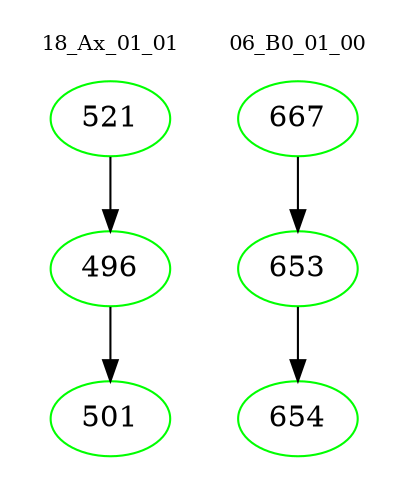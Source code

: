 digraph{
subgraph cluster_0 {
color = white
label = "18_Ax_01_01";
fontsize=10;
T0_521 [label="521", color="green"]
T0_521 -> T0_496 [color="black"]
T0_496 [label="496", color="green"]
T0_496 -> T0_501 [color="black"]
T0_501 [label="501", color="green"]
}
subgraph cluster_1 {
color = white
label = "06_B0_01_00";
fontsize=10;
T1_667 [label="667", color="green"]
T1_667 -> T1_653 [color="black"]
T1_653 [label="653", color="green"]
T1_653 -> T1_654 [color="black"]
T1_654 [label="654", color="green"]
}
}
